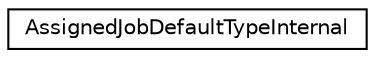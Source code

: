 digraph "Graphical Class Hierarchy"
{
 // LATEX_PDF_SIZE
  edge [fontname="Helvetica",fontsize="10",labelfontname="Helvetica",labelfontsize="10"];
  node [fontname="Helvetica",fontsize="10",shape=record];
  rankdir="LR";
  Node0 [label="AssignedJobDefaultTypeInternal",height=0.2,width=0.4,color="black", fillcolor="white", style="filled",URL="$structoperations__research_1_1scheduling_1_1jssp_1_1_assigned_job_default_type_internal.html",tooltip=" "];
}
